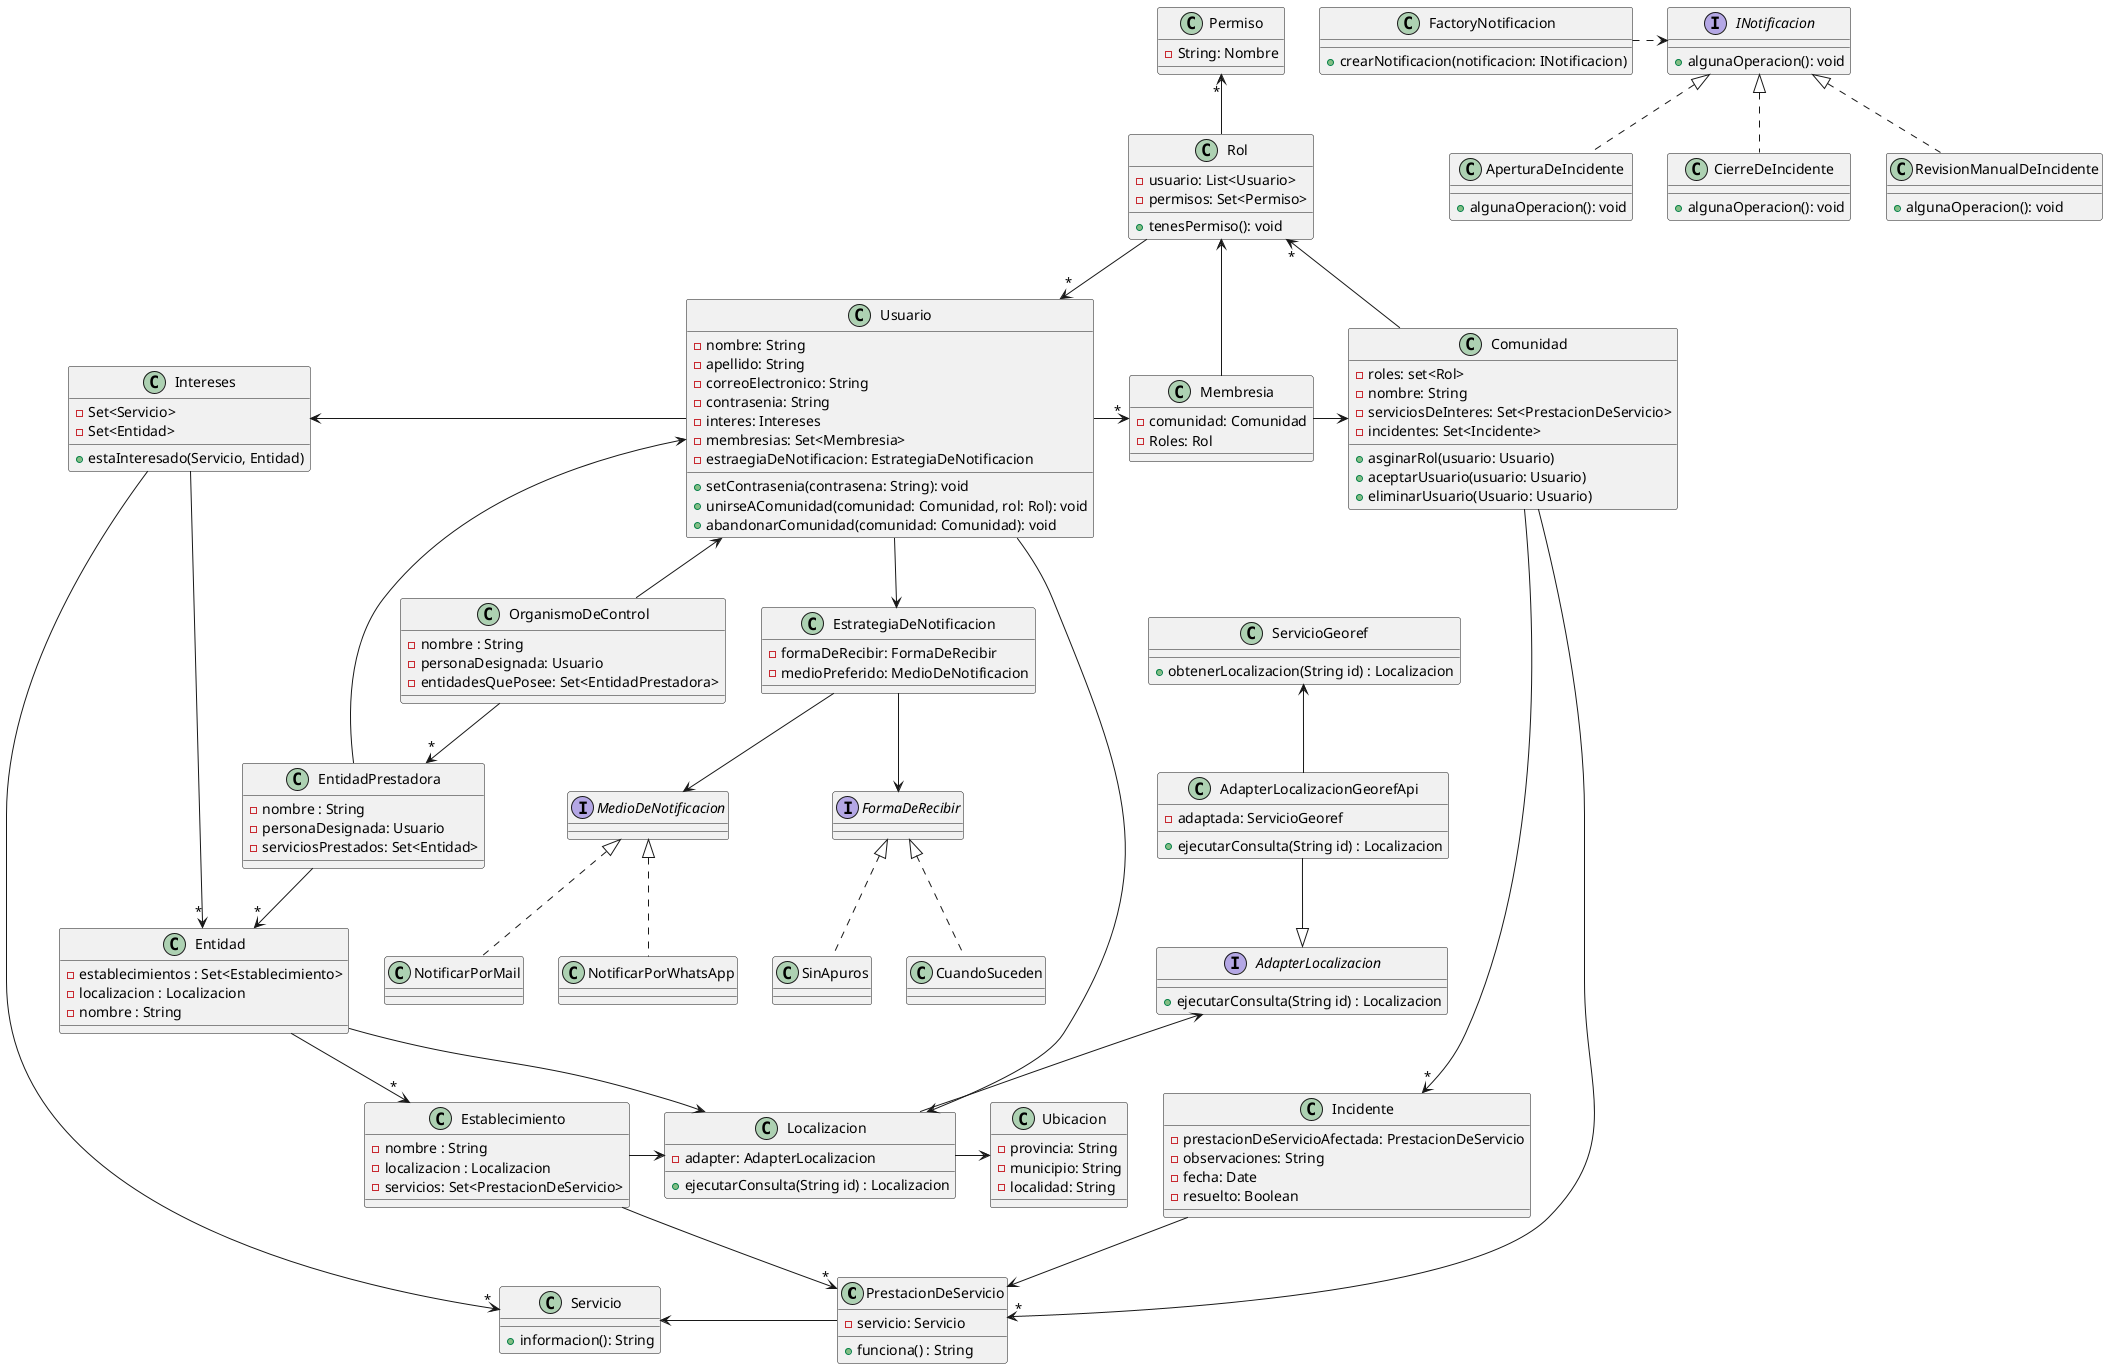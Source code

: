 @startuml


Class PrestacionDeServicio {    
    - servicio: Servicio
    + funciona() : String
}


Class Servicio {
    + informacion(): String
}


class Rol{
    -usuario: List<Usuario>
    -permisos: Set<Permiso>

    +tenesPermiso(): void
}




class Permiso{
 - String: Nombre

}


class Comunidad {
    -roles: set<Rol>
    -nombre: String
    -serviciosDeInteres: Set<PrestacionDeServicio>
    - incidentes: Set<Incidente>


    +asginarRol(usuario: Usuario)
    +aceptarUsuario(usuario: Usuario)
    +eliminarUsuario(Usuario: Usuario)
}



class Usuario{
    -nombre: String
    -apellido: String
    -correoElectronico: String
    -contrasenia: String
    -interes: Intereses
    - membresias: Set<Membresia>
    - estraegiaDeNotificacion: EstrategiaDeNotificacion




    +setContrasenia(contrasena: String): void
    +unirseAComunidad(comunidad: Comunidad, rol: Rol): void
    +abandonarComunidad(comunidad: Comunidad): void
}




Class Entidad {
    - establecimientos : Set<Establecimiento>
    - localizacion : Localizacion
    - nombre : String
}




Class Establecimiento {
    - nombre : String
    - localizacion : Localizacion
    - servicios: Set<PrestacionDeServicio>
}




Class Membresia {
    - comunidad: Comunidad
    - Roles: Rol
}




Class Localizacion {
    - adapter: AdapterLocalizacion

    + ejecutarConsulta(String id) : Localizacion
}




Interface AdapterLocalizacion {
    + ejecutarConsulta(String id) : Localizacion
}




Class AdapterLocalizacionGeorefApi {
    - adaptada: ServicioGeoref




    + ejecutarConsulta(String id) : Localizacion
}




Class ServicioGeoref {
    + obtenerLocalizacion(String id) : Localizacion
}




Class Intereses {
    - Set<Servicio>
    - Set<Entidad>




    + estaInteresado(Servicio, Entidad)
}


Class EntidadPrestadora {
    - nombre : String    
    - personaDesignada: Usuario
    - serviciosPrestados: Set<Entidad>
}


Class OrganismoDeControl {
    - nombre : String    
    - personaDesignada: Usuario
    - entidadesQuePosee: Set<EntidadPrestadora>
}

class Ubicacion {
- provincia: String
- municipio: String
- localidad: String
}

Usuario -> Localizacion 
Entidad -> Localizacion


EntidadPrestadora --> "*" Entidad
OrganismoDeControl --> "*" EntidadPrestadora


Servicio <- PrestacionDeServicio
Comunidad -> "*" PrestacionDeServicio
Entidad --> "*" Establecimiento
Intereses --> "*" Entidad
Intereses --> "*" Servicio 
Establecimiento --> "*" PrestacionDeServicio
Establecimiento -> Localizacion
Localizacion -> Ubicacion


Usuario <-- EntidadPrestadora
Usuario <-- OrganismoDeControl
Rol --> "*" Usuario
Permiso "*" <-- Rol
Rol "*" <- Comunidad
Usuario -> "*" Membresia
Membresia -> Comunidad
Rol <-- Membresia
Intereses <- Usuario




AdapterLocalizacion <-- Localizacion
AdapterLocalizacionGeorefApi --|> AdapterLocalizacion
ServicioGeoref <-- AdapterLocalizacionGeorefApi


/' Entrega 3 '/

/' INCIDENTES '/
Class Incidente {
    - prestacionDeServicioAfectada: PrestacionDeServicio
    - observaciones: String
    - fecha: Date
    - resuelto: Boolean 
}

/' CONFIGURACION DE NOTIFICACIONES '/
Class EstrategiaDeNotificacion {
    - formaDeRecibir: FormaDeRecibir
    - medioPreferido: MedioDeNotificacion
}

Interface MedioDeNotificacion {

}

Class NotificarPorWhatsApp {

}

Class NotificarPorMail {

}

Interface FormaDeRecibir {
    
}

Class CuandoSuceden {

}

Class SinApuros {

}

/' NOTIFICACIONES '/

Class FactoryNotificacion {
    + crearNotificacion(notificacion: INotificacion) 
}

Interface INotificacion{
    + algunaOperacion(): void
}

Class AperturaDeIncidente{
    + algunaOperacion(): void
}

Class CierreDeIncidente{
    + algunaOperacion(): void
}

Class RevisionManualDeIncidente{
    + algunaOperacion(): void
}

Comunidad --> "*" Incidente
Incidente --> PrestacionDeServicio

Usuario --> EstrategiaDeNotificacion

EstrategiaDeNotificacion --> FormaDeRecibir
EstrategiaDeNotificacion --> MedioDeNotificacion

FormaDeRecibir <|.. CuandoSuceden
FormaDeRecibir <|.. SinApuros

MedioDeNotificacion <|.. NotificarPorWhatsApp
MedioDeNotificacion <|.. NotificarPorMail

FactoryNotificacion .> INotificacion
INotificacion <|.. AperturaDeIncidente
INotificacion <|.. CierreDeIncidente
INotificacion <|.. RevisionManualDeIncidente


@enduml
